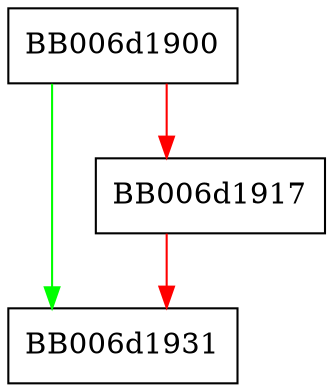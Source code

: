 digraph dhx_newdata {
  node [shape="box"];
  graph [splines=ortho];
  BB006d1900 -> BB006d1931 [color="green"];
  BB006d1900 -> BB006d1917 [color="red"];
  BB006d1917 -> BB006d1931 [color="red"];
}